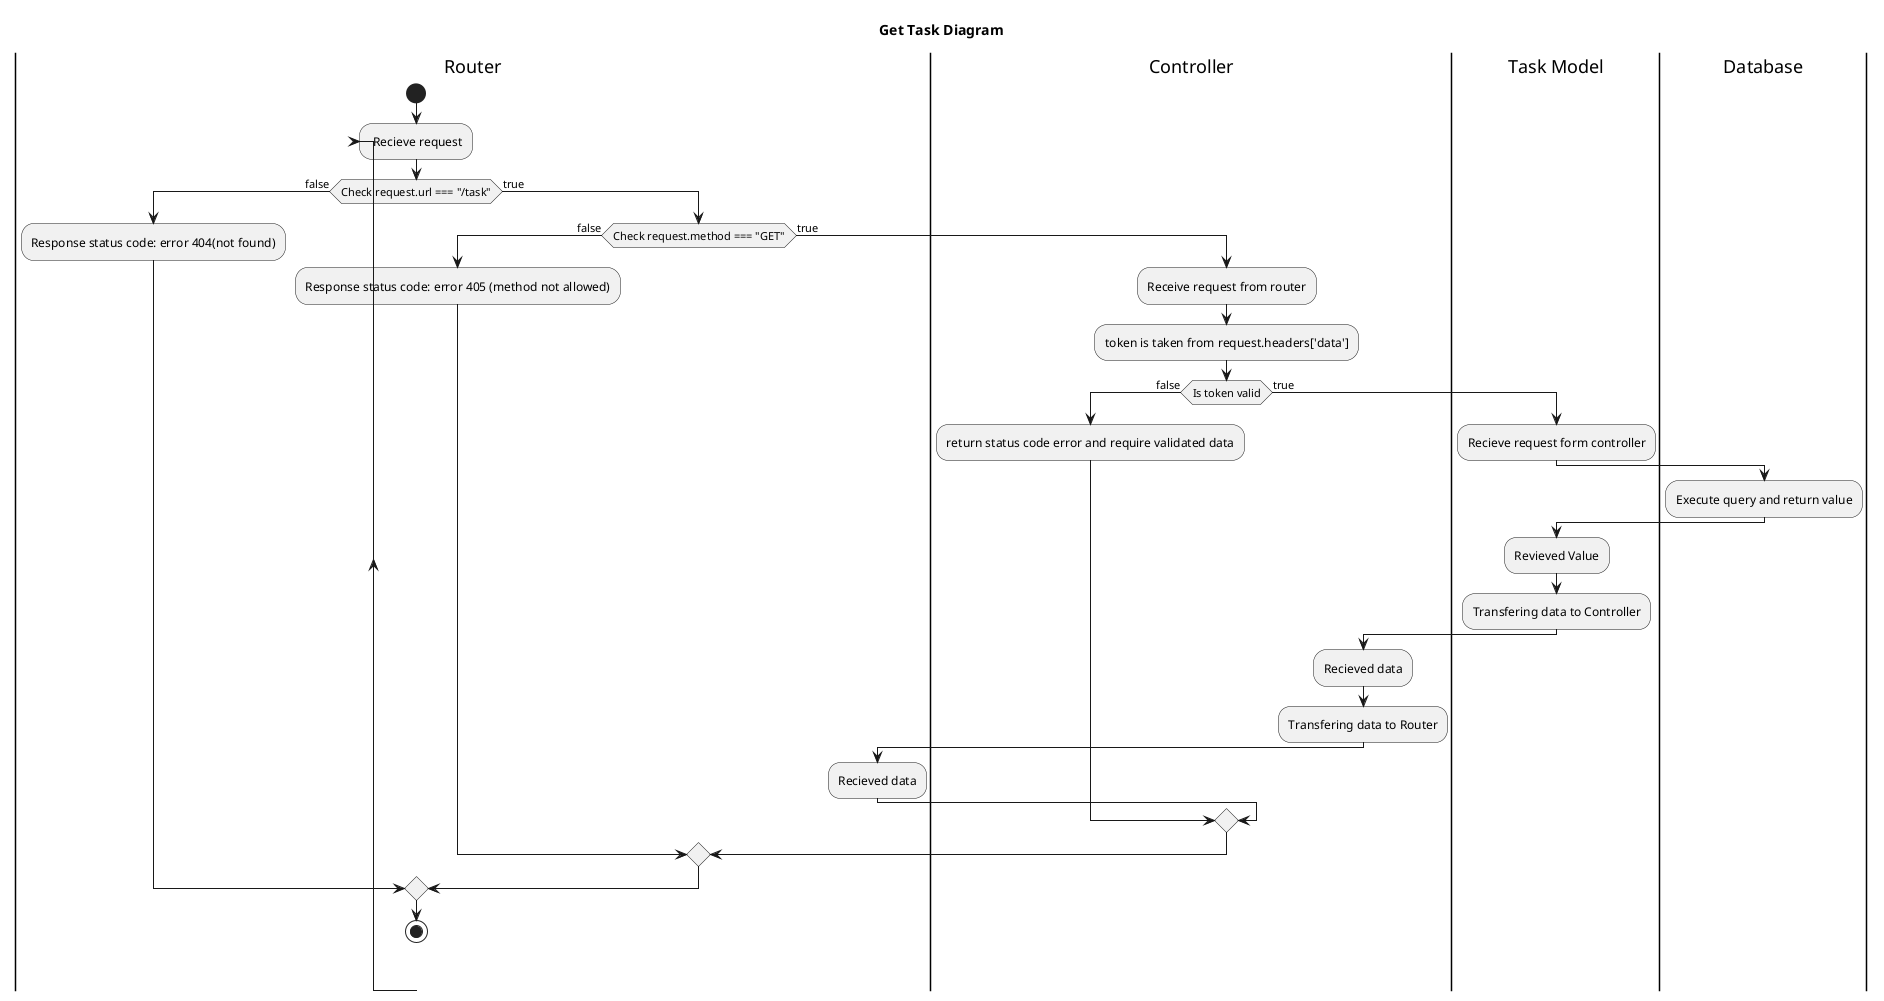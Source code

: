 @startuml 
title Get Task Diagram
| Router |
start
repeat: Recieve request 
    if (Check request.url === "/task") then (false)
    :Response status code: error 404(not found);
    else (true)
        if (Check request.method === "GET") then (false)
        :Response status code: error 405 (method not allowed);
        else (true)
            | Controller |
            :Receive request from router;
            :token is taken from request.headers['data'];
            if (Is token valid) then (false)
            :return status code error and require validated data;
            | Router |
            else (true)
                | Task Model |
                :Recieve request form controller;
                | Database |
                :Execute query and return value;
                | Task Model |
                :Revieved Value;
                :Transfering data to Controller;
                | Controller |
                :Recieved data;
                :Transfering data to Router;
                | Router |
                :Recieved data;
            endif
        endif
    endif
stop
@enduml
